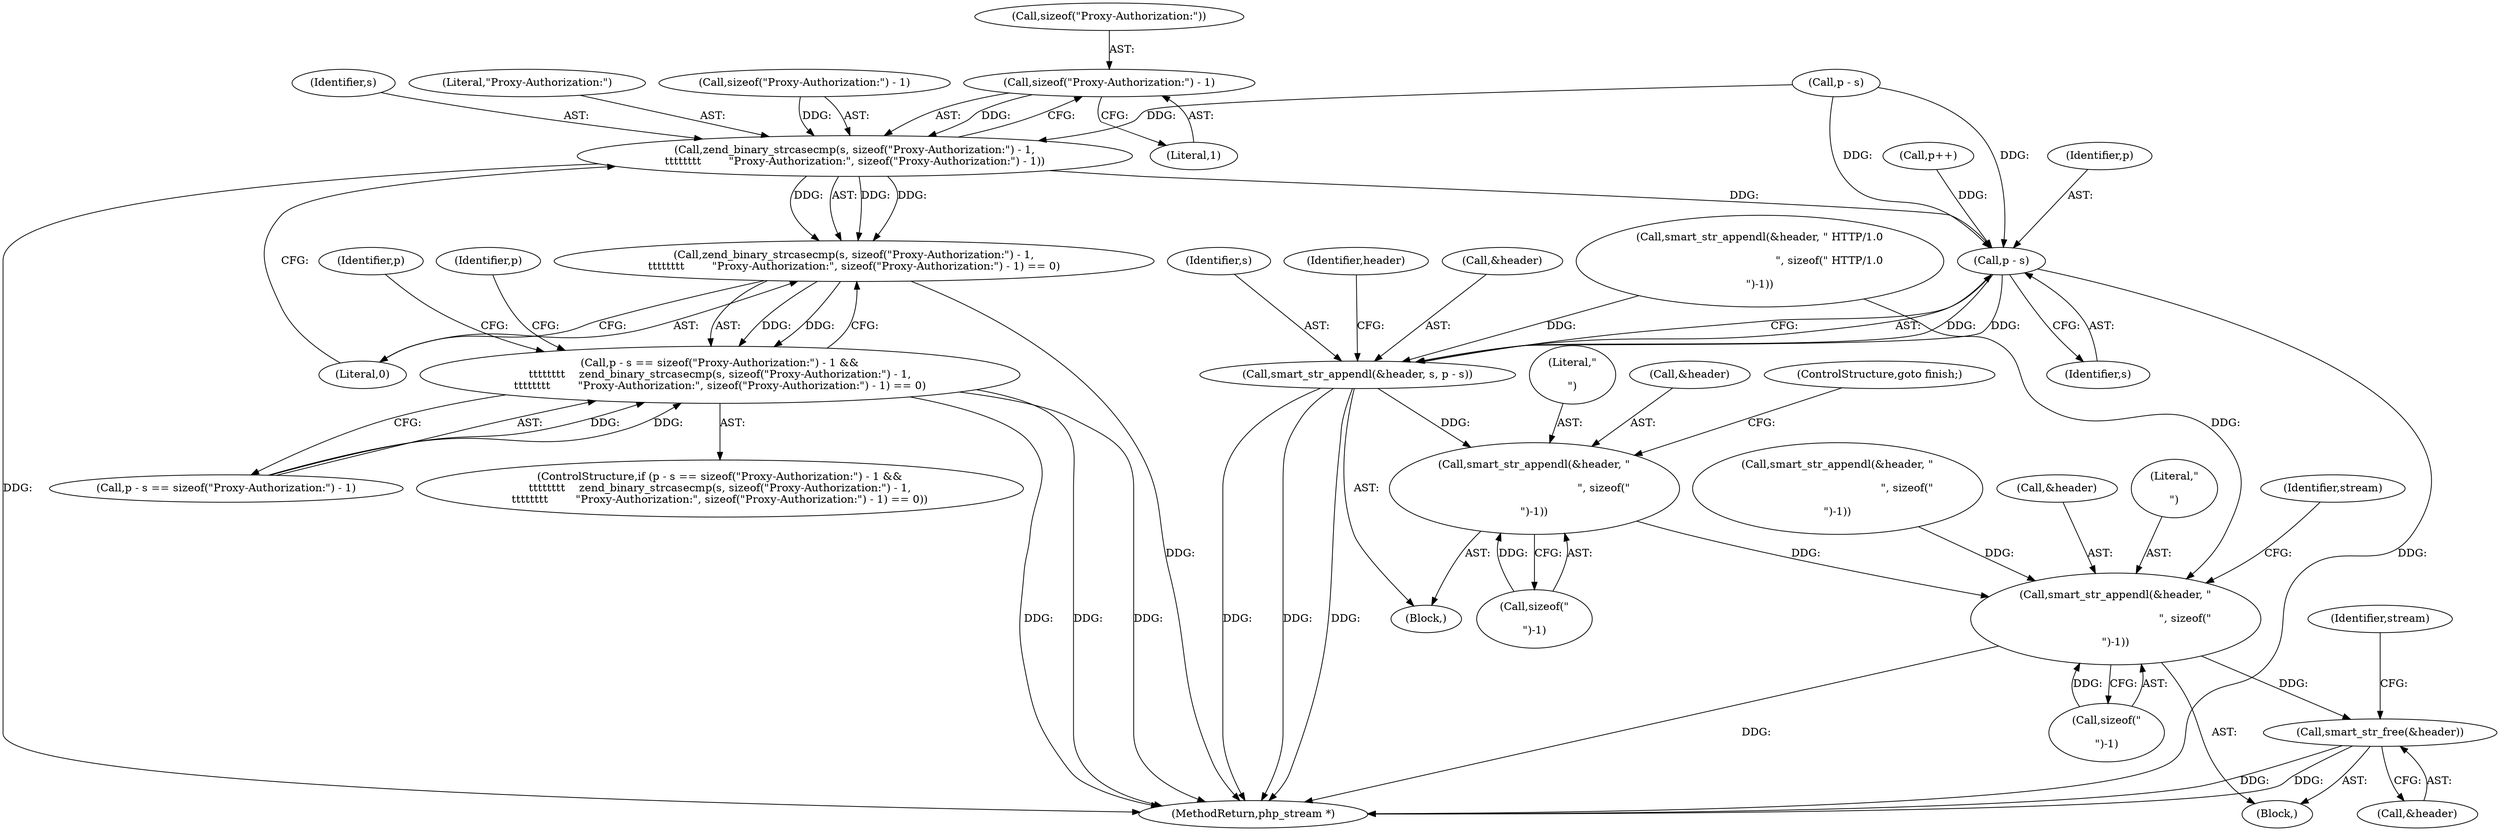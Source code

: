 digraph "0_php-src_523f230c831d7b33353203fa34aee4e92ac12bba@API" {
"1000783" [label="(Call,sizeof(\"Proxy-Authorization:\") - 1)"];
"1000776" [label="(Call,zend_binary_strcasecmp(s, sizeof(\"Proxy-Authorization:\") - 1,\n\t\t\t\t\t\t\t\t        \"Proxy-Authorization:\", sizeof(\"Proxy-Authorization:\") - 1))"];
"1000775" [label="(Call,zend_binary_strcasecmp(s, sizeof(\"Proxy-Authorization:\") - 1,\n\t\t\t\t\t\t\t\t        \"Proxy-Authorization:\", sizeof(\"Proxy-Authorization:\") - 1) == 0)"];
"1000766" [label="(Call,p - s == sizeof(\"Proxy-Authorization:\") - 1 &&\n\t\t\t\t\t\t\t\t    zend_binary_strcasecmp(s, sizeof(\"Proxy-Authorization:\") - 1,\n\t\t\t\t\t\t\t\t        \"Proxy-Authorization:\", sizeof(\"Proxy-Authorization:\") - 1) == 0)"];
"1000810" [label="(Call,p - s)"];
"1000806" [label="(Call,smart_str_appendl(&header, s, p - s))"];
"1000813" [label="(Call,smart_str_appendl(&header, \"\r\n\", sizeof(\"\r\n\")-1))"];
"1001017" [label="(Call,smart_str_appendl(&header, \"\r\n\", sizeof(\"\r\n\")-1))"];
"1001044" [label="(Call,smart_str_free(&header))"];
"1000811" [label="(Identifier,p)"];
"1000778" [label="(Call,sizeof(\"Proxy-Authorization:\") - 1)"];
"1000810" [label="(Call,p - s)"];
"1000767" [label="(Call,p - s == sizeof(\"Proxy-Authorization:\") - 1)"];
"1001045" [label="(Call,&header)"];
"1001044" [label="(Call,smart_str_free(&header))"];
"1000777" [label="(Identifier,s)"];
"1001028" [label="(Identifier,stream)"];
"1001048" [label="(Identifier,stream)"];
"1000784" [label="(Call,sizeof(\"Proxy-Authorization:\"))"];
"1000793" [label="(Identifier,p)"];
"1000817" [label="(Call,sizeof(\"\r\n\")-1)"];
"1000782" [label="(Literal,\"Proxy-Authorization:\")"];
"1000812" [label="(Identifier,s)"];
"1000787" [label="(Literal,0)"];
"1000813" [label="(Call,smart_str_appendl(&header, \"\r\n\", sizeof(\"\r\n\")-1))"];
"1000969" [label="(Call,smart_str_appendl(&header, \"\r\n\", sizeof(\"\r\n\")-1))"];
"1000783" [label="(Call,sizeof(\"Proxy-Authorization:\") - 1)"];
"1000786" [label="(Literal,1)"];
"1000596" [label="(Block,)"];
"1000807" [label="(Call,&header)"];
"1001017" [label="(Call,smart_str_appendl(&header, \"\r\n\", sizeof(\"\r\n\")-1))"];
"1000652" [label="(Call,smart_str_appendl(&header, \" HTTP/1.0\r\n\", sizeof(\" HTTP/1.0\r\n\")-1))"];
"1001021" [label="(Call,sizeof(\"\r\n\")-1)"];
"1000806" [label="(Call,smart_str_appendl(&header, s, p - s))"];
"1000788" [label="(Block,)"];
"1000768" [label="(Call,p - s)"];
"1000814" [label="(Call,&header)"];
"1000809" [label="(Identifier,s)"];
"1000766" [label="(Call,p - s == sizeof(\"Proxy-Authorization:\") - 1 &&\n\t\t\t\t\t\t\t\t    zend_binary_strcasecmp(s, sizeof(\"Proxy-Authorization:\") - 1,\n\t\t\t\t\t\t\t\t        \"Proxy-Authorization:\", sizeof(\"Proxy-Authorization:\") - 1) == 0)"];
"1001018" [label="(Call,&header)"];
"1001020" [label="(Literal,\"\r\n\")"];
"1000828" [label="(Identifier,p)"];
"1003241" [label="(MethodReturn,php_stream *)"];
"1000821" [label="(ControlStructure,goto finish;)"];
"1000815" [label="(Identifier,header)"];
"1000804" [label="(Call,p++)"];
"1000816" [label="(Literal,\"\r\n\")"];
"1000775" [label="(Call,zend_binary_strcasecmp(s, sizeof(\"Proxy-Authorization:\") - 1,\n\t\t\t\t\t\t\t\t        \"Proxy-Authorization:\", sizeof(\"Proxy-Authorization:\") - 1) == 0)"];
"1000765" [label="(ControlStructure,if (p - s == sizeof(\"Proxy-Authorization:\") - 1 &&\n\t\t\t\t\t\t\t\t    zend_binary_strcasecmp(s, sizeof(\"Proxy-Authorization:\") - 1,\n\t\t\t\t\t\t\t\t        \"Proxy-Authorization:\", sizeof(\"Proxy-Authorization:\") - 1) == 0))"];
"1000776" [label="(Call,zend_binary_strcasecmp(s, sizeof(\"Proxy-Authorization:\") - 1,\n\t\t\t\t\t\t\t\t        \"Proxy-Authorization:\", sizeof(\"Proxy-Authorization:\") - 1))"];
"1000783" -> "1000776"  [label="AST: "];
"1000783" -> "1000786"  [label="CFG: "];
"1000784" -> "1000783"  [label="AST: "];
"1000786" -> "1000783"  [label="AST: "];
"1000776" -> "1000783"  [label="CFG: "];
"1000783" -> "1000776"  [label="DDG: "];
"1000776" -> "1000775"  [label="AST: "];
"1000777" -> "1000776"  [label="AST: "];
"1000778" -> "1000776"  [label="AST: "];
"1000782" -> "1000776"  [label="AST: "];
"1000787" -> "1000776"  [label="CFG: "];
"1000776" -> "1003241"  [label="DDG: "];
"1000776" -> "1000775"  [label="DDG: "];
"1000776" -> "1000775"  [label="DDG: "];
"1000776" -> "1000775"  [label="DDG: "];
"1000768" -> "1000776"  [label="DDG: "];
"1000778" -> "1000776"  [label="DDG: "];
"1000776" -> "1000810"  [label="DDG: "];
"1000775" -> "1000766"  [label="AST: "];
"1000775" -> "1000787"  [label="CFG: "];
"1000787" -> "1000775"  [label="AST: "];
"1000766" -> "1000775"  [label="CFG: "];
"1000775" -> "1003241"  [label="DDG: "];
"1000775" -> "1000766"  [label="DDG: "];
"1000775" -> "1000766"  [label="DDG: "];
"1000766" -> "1000765"  [label="AST: "];
"1000766" -> "1000767"  [label="CFG: "];
"1000767" -> "1000766"  [label="AST: "];
"1000793" -> "1000766"  [label="CFG: "];
"1000828" -> "1000766"  [label="CFG: "];
"1000766" -> "1003241"  [label="DDG: "];
"1000766" -> "1003241"  [label="DDG: "];
"1000766" -> "1003241"  [label="DDG: "];
"1000767" -> "1000766"  [label="DDG: "];
"1000767" -> "1000766"  [label="DDG: "];
"1000810" -> "1000806"  [label="AST: "];
"1000810" -> "1000812"  [label="CFG: "];
"1000811" -> "1000810"  [label="AST: "];
"1000812" -> "1000810"  [label="AST: "];
"1000806" -> "1000810"  [label="CFG: "];
"1000810" -> "1003241"  [label="DDG: "];
"1000810" -> "1000806"  [label="DDG: "];
"1000810" -> "1000806"  [label="DDG: "];
"1000804" -> "1000810"  [label="DDG: "];
"1000768" -> "1000810"  [label="DDG: "];
"1000768" -> "1000810"  [label="DDG: "];
"1000806" -> "1000788"  [label="AST: "];
"1000807" -> "1000806"  [label="AST: "];
"1000809" -> "1000806"  [label="AST: "];
"1000815" -> "1000806"  [label="CFG: "];
"1000806" -> "1003241"  [label="DDG: "];
"1000806" -> "1003241"  [label="DDG: "];
"1000806" -> "1003241"  [label="DDG: "];
"1000652" -> "1000806"  [label="DDG: "];
"1000806" -> "1000813"  [label="DDG: "];
"1000813" -> "1000788"  [label="AST: "];
"1000813" -> "1000817"  [label="CFG: "];
"1000814" -> "1000813"  [label="AST: "];
"1000816" -> "1000813"  [label="AST: "];
"1000817" -> "1000813"  [label="AST: "];
"1000821" -> "1000813"  [label="CFG: "];
"1000817" -> "1000813"  [label="DDG: "];
"1000813" -> "1001017"  [label="DDG: "];
"1001017" -> "1000596"  [label="AST: "];
"1001017" -> "1001021"  [label="CFG: "];
"1001018" -> "1001017"  [label="AST: "];
"1001020" -> "1001017"  [label="AST: "];
"1001021" -> "1001017"  [label="AST: "];
"1001028" -> "1001017"  [label="CFG: "];
"1001017" -> "1003241"  [label="DDG: "];
"1000652" -> "1001017"  [label="DDG: "];
"1000969" -> "1001017"  [label="DDG: "];
"1001021" -> "1001017"  [label="DDG: "];
"1001017" -> "1001044"  [label="DDG: "];
"1001044" -> "1000596"  [label="AST: "];
"1001044" -> "1001045"  [label="CFG: "];
"1001045" -> "1001044"  [label="AST: "];
"1001048" -> "1001044"  [label="CFG: "];
"1001044" -> "1003241"  [label="DDG: "];
"1001044" -> "1003241"  [label="DDG: "];
}
